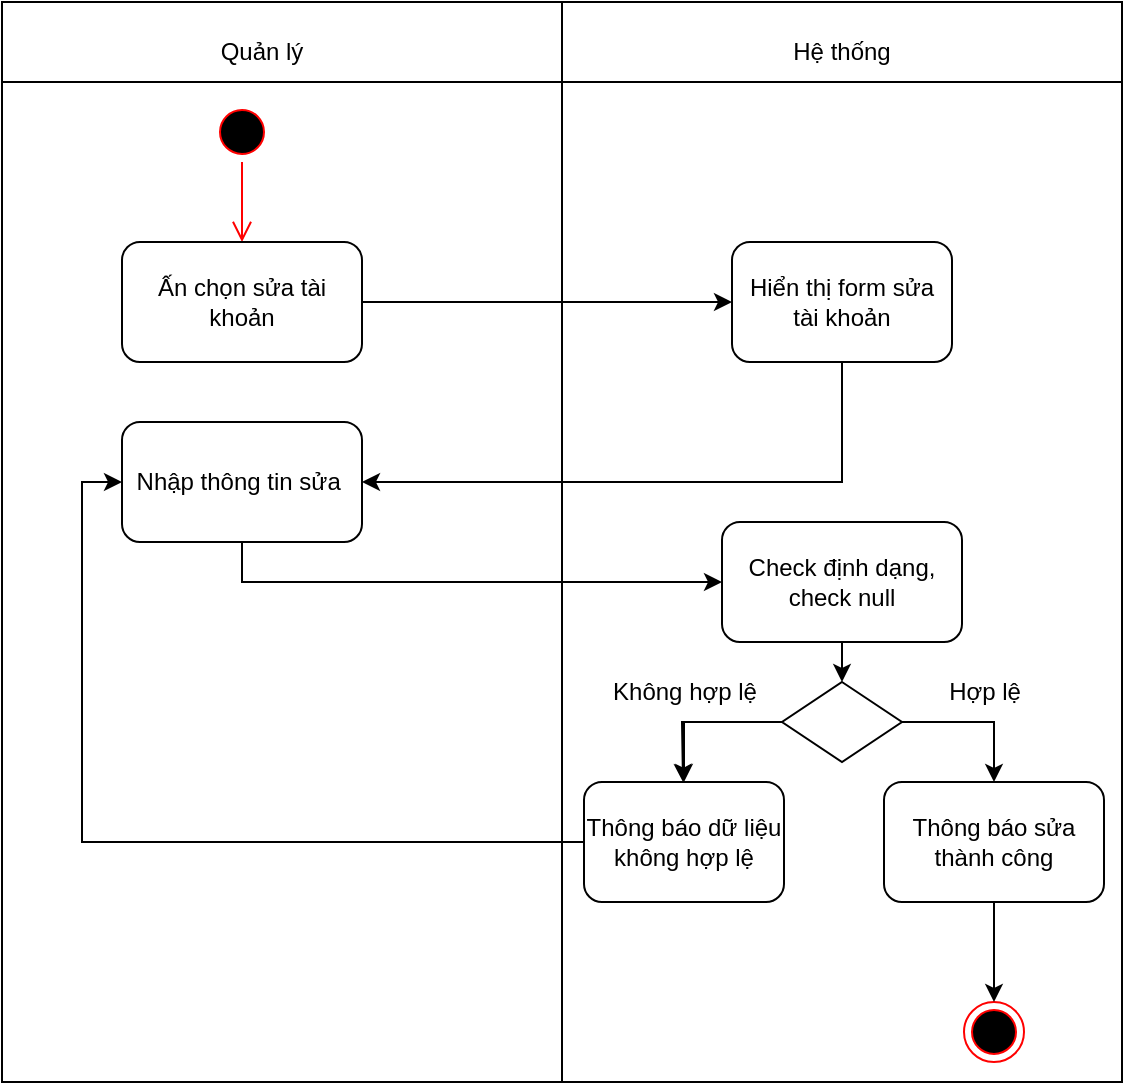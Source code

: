 <mxfile version="24.9.1">
  <diagram name="Trang-1" id="J4EXZlRGo4V3dK2aT9fP">
    <mxGraphModel dx="1050" dy="522" grid="1" gridSize="10" guides="1" tooltips="1" connect="1" arrows="1" fold="1" page="1" pageScale="1" pageWidth="827" pageHeight="1169" math="0" shadow="0">
      <root>
        <mxCell id="0" />
        <mxCell id="1" parent="0" />
        <mxCell id="qJDsUvnkP5-oxJsD47WI-1" value="" style="shape=internalStorage;whiteSpace=wrap;html=1;backgroundOutline=1;dx=280;dy=40;" parent="1" vertex="1">
          <mxGeometry x="80" y="40" width="560" height="540" as="geometry" />
        </mxCell>
        <mxCell id="qJDsUvnkP5-oxJsD47WI-2" value="Quản lý" style="text;html=1;align=center;verticalAlign=middle;whiteSpace=wrap;rounded=0;" parent="1" vertex="1">
          <mxGeometry x="180" y="50" width="60" height="30" as="geometry" />
        </mxCell>
        <mxCell id="qJDsUvnkP5-oxJsD47WI-3" value="Hệ thống" style="text;html=1;align=center;verticalAlign=middle;whiteSpace=wrap;rounded=0;" parent="1" vertex="1">
          <mxGeometry x="470" y="50" width="60" height="30" as="geometry" />
        </mxCell>
        <mxCell id="qJDsUvnkP5-oxJsD47WI-4" value="" style="ellipse;html=1;shape=startState;fillColor=#000000;strokeColor=#ff0000;" parent="1" vertex="1">
          <mxGeometry x="185" y="90" width="30" height="30" as="geometry" />
        </mxCell>
        <mxCell id="qJDsUvnkP5-oxJsD47WI-5" value="" style="edgeStyle=orthogonalEdgeStyle;html=1;verticalAlign=bottom;endArrow=open;endSize=8;strokeColor=#ff0000;rounded=0;entryX=0.5;entryY=0;entryDx=0;entryDy=0;" parent="1" source="qJDsUvnkP5-oxJsD47WI-4" target="qJDsUvnkP5-oxJsD47WI-6" edge="1">
          <mxGeometry relative="1" as="geometry">
            <mxPoint x="240" y="160" as="targetPoint" />
            <Array as="points">
              <mxPoint x="200" y="140" />
              <mxPoint x="200" y="140" />
            </Array>
          </mxGeometry>
        </mxCell>
        <mxCell id="YutM15X2MfwM6N3RNI4K-3" style="edgeStyle=orthogonalEdgeStyle;rounded=0;orthogonalLoop=1;jettySize=auto;html=1;" edge="1" parent="1" source="qJDsUvnkP5-oxJsD47WI-6" target="qJDsUvnkP5-oxJsD47WI-21">
          <mxGeometry relative="1" as="geometry" />
        </mxCell>
        <mxCell id="qJDsUvnkP5-oxJsD47WI-6" value="Ấn chọn sửa tài khoản" style="rounded=1;whiteSpace=wrap;html=1;" parent="1" vertex="1">
          <mxGeometry x="140" y="160" width="120" height="60" as="geometry" />
        </mxCell>
        <mxCell id="YutM15X2MfwM6N3RNI4K-2" style="edgeStyle=orthogonalEdgeStyle;rounded=0;orthogonalLoop=1;jettySize=auto;html=1;entryX=1;entryY=0.5;entryDx=0;entryDy=0;" edge="1" parent="1" source="qJDsUvnkP5-oxJsD47WI-21" target="qJDsUvnkP5-oxJsD47WI-29">
          <mxGeometry relative="1" as="geometry">
            <Array as="points">
              <mxPoint x="500" y="280" />
            </Array>
          </mxGeometry>
        </mxCell>
        <mxCell id="qJDsUvnkP5-oxJsD47WI-21" value="Hiển thị form sửa tài khoản" style="rounded=1;whiteSpace=wrap;html=1;" parent="1" vertex="1">
          <mxGeometry x="445" y="160" width="110" height="60" as="geometry" />
        </mxCell>
        <mxCell id="qJDsUvnkP5-oxJsD47WI-22" value="" style="ellipse;html=1;shape=endState;fillColor=#000000;strokeColor=#ff0000;" parent="1" vertex="1">
          <mxGeometry x="561" y="540" width="30" height="30" as="geometry" />
        </mxCell>
        <mxCell id="qJDsUvnkP5-oxJsD47WI-31" style="edgeStyle=orthogonalEdgeStyle;rounded=0;orthogonalLoop=1;jettySize=auto;html=1;entryX=0;entryY=0.5;entryDx=0;entryDy=0;" parent="1" source="qJDsUvnkP5-oxJsD47WI-29" edge="1">
          <mxGeometry relative="1" as="geometry">
            <Array as="points">
              <mxPoint x="200" y="330" />
            </Array>
            <mxPoint x="440" y="330" as="targetPoint" />
          </mxGeometry>
        </mxCell>
        <mxCell id="qJDsUvnkP5-oxJsD47WI-29" value="Nhập thông tin sửa&amp;nbsp;" style="rounded=1;whiteSpace=wrap;html=1;" parent="1" vertex="1">
          <mxGeometry x="140" y="250" width="120" height="60" as="geometry" />
        </mxCell>
        <mxCell id="qJDsUvnkP5-oxJsD47WI-30" value="Check định dạng, check null" style="rounded=1;whiteSpace=wrap;html=1;" parent="1" vertex="1">
          <mxGeometry x="440" y="300" width="120" height="60" as="geometry" />
        </mxCell>
        <mxCell id="qJDsUvnkP5-oxJsD47WI-32" value="" style="endArrow=classic;html=1;rounded=0;exitX=1;exitY=0.5;exitDx=0;exitDy=0;" parent="1" source="qJDsUvnkP5-oxJsD47WI-36" target="qJDsUvnkP5-oxJsD47WI-38" edge="1">
          <mxGeometry width="50" height="50" relative="1" as="geometry">
            <mxPoint x="381" y="730" as="sourcePoint" />
            <mxPoint x="431" y="680" as="targetPoint" />
            <Array as="points">
              <mxPoint x="576" y="400" />
            </Array>
          </mxGeometry>
        </mxCell>
        <mxCell id="qJDsUvnkP5-oxJsD47WI-33" value="" style="endArrow=classic;html=1;rounded=0;exitX=0;exitY=0.5;exitDx=0;exitDy=0;" parent="1" source="qJDsUvnkP5-oxJsD47WI-36" target="qJDsUvnkP5-oxJsD47WI-37" edge="1">
          <mxGeometry width="50" height="50" relative="1" as="geometry">
            <mxPoint x="381" y="830" as="sourcePoint" />
            <mxPoint x="431" y="780" as="targetPoint" />
            <Array as="points">
              <mxPoint x="420" y="400" />
            </Array>
          </mxGeometry>
        </mxCell>
        <mxCell id="YutM15X2MfwM6N3RNI4K-1" value="" style="edgeStyle=orthogonalEdgeStyle;rounded=0;orthogonalLoop=1;jettySize=auto;html=1;" edge="1" parent="1" source="qJDsUvnkP5-oxJsD47WI-34" target="qJDsUvnkP5-oxJsD47WI-37">
          <mxGeometry relative="1" as="geometry" />
        </mxCell>
        <mxCell id="qJDsUvnkP5-oxJsD47WI-34" value="Không hợp lệ" style="text;html=1;align=center;verticalAlign=middle;resizable=0;points=[];autosize=1;strokeColor=none;fillColor=none;" parent="1" vertex="1">
          <mxGeometry x="371" y="370" width="100" height="30" as="geometry" />
        </mxCell>
        <mxCell id="qJDsUvnkP5-oxJsD47WI-35" value="Hợp lệ" style="text;html=1;align=center;verticalAlign=middle;resizable=0;points=[];autosize=1;strokeColor=none;fillColor=none;" parent="1" vertex="1">
          <mxGeometry x="541" y="370" width="60" height="30" as="geometry" />
        </mxCell>
        <mxCell id="qJDsUvnkP5-oxJsD47WI-36" value="" style="rhombus;whiteSpace=wrap;html=1;" parent="1" vertex="1">
          <mxGeometry x="470" y="380" width="60" height="40" as="geometry" />
        </mxCell>
        <mxCell id="qJDsUvnkP5-oxJsD47WI-41" style="edgeStyle=orthogonalEdgeStyle;rounded=0;orthogonalLoop=1;jettySize=auto;html=1;entryX=0;entryY=0.5;entryDx=0;entryDy=0;" parent="1" source="qJDsUvnkP5-oxJsD47WI-37" target="qJDsUvnkP5-oxJsD47WI-29" edge="1">
          <mxGeometry relative="1" as="geometry" />
        </mxCell>
        <mxCell id="qJDsUvnkP5-oxJsD47WI-37" value="Thông báo dữ liệu không hợp lệ" style="rounded=1;whiteSpace=wrap;html=1;" parent="1" vertex="1">
          <mxGeometry x="371" y="430" width="100" height="60" as="geometry" />
        </mxCell>
        <mxCell id="qJDsUvnkP5-oxJsD47WI-43" style="edgeStyle=orthogonalEdgeStyle;rounded=0;orthogonalLoop=1;jettySize=auto;html=1;entryX=0.5;entryY=0;entryDx=0;entryDy=0;" parent="1" source="qJDsUvnkP5-oxJsD47WI-38" target="qJDsUvnkP5-oxJsD47WI-22" edge="1">
          <mxGeometry relative="1" as="geometry" />
        </mxCell>
        <mxCell id="qJDsUvnkP5-oxJsD47WI-38" value="Thông báo sửa thành công" style="rounded=1;whiteSpace=wrap;html=1;" parent="1" vertex="1">
          <mxGeometry x="521" y="430" width="110" height="60" as="geometry" />
        </mxCell>
        <mxCell id="qJDsUvnkP5-oxJsD47WI-40" value="" style="endArrow=classic;html=1;rounded=0;entryX=0.5;entryY=0;entryDx=0;entryDy=0;" parent="1" source="qJDsUvnkP5-oxJsD47WI-30" target="qJDsUvnkP5-oxJsD47WI-36" edge="1">
          <mxGeometry width="50" height="50" relative="1" as="geometry">
            <mxPoint x="500" y="630" as="sourcePoint" />
            <mxPoint x="440" y="700" as="targetPoint" />
          </mxGeometry>
        </mxCell>
      </root>
    </mxGraphModel>
  </diagram>
</mxfile>
